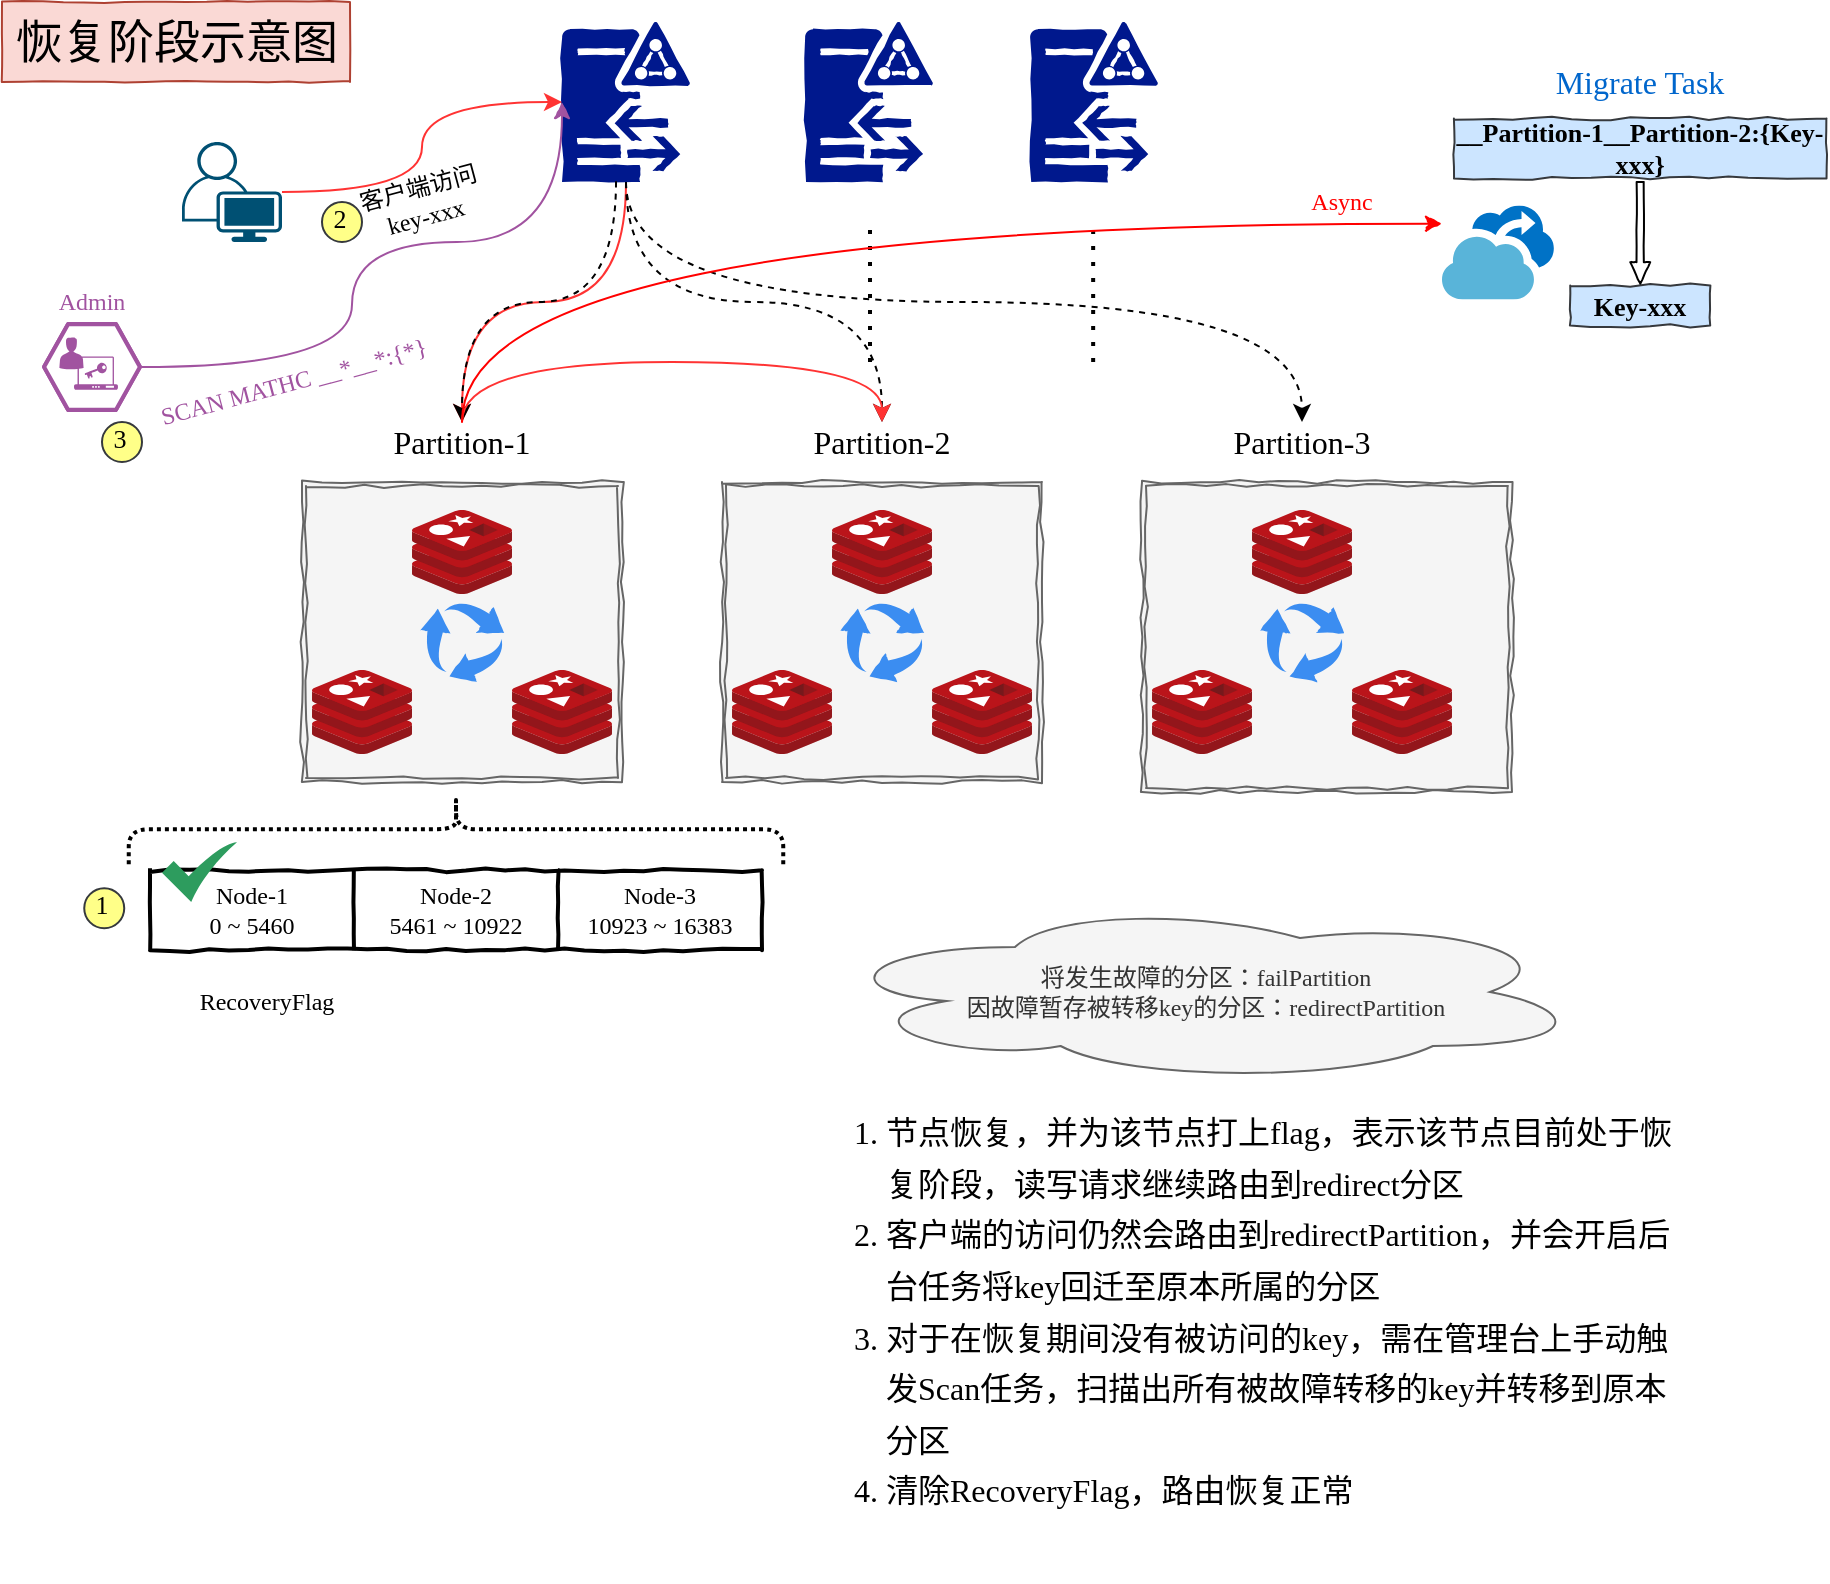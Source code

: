 <mxfile version="14.7.7" type="github">
  <diagram id="vCokj1778KDr5Ses3Ti8" name="Page-1">
    <mxGraphModel dx="2031" dy="1089" grid="1" gridSize="10" guides="1" tooltips="1" connect="1" arrows="1" fold="1" page="1" pageScale="1" pageWidth="827" pageHeight="1169" math="0" shadow="0">
      <root>
        <mxCell id="0" />
        <mxCell id="1" parent="0" />
        <mxCell id="nRLjxPD2J0OSJHSsYI21-68" style="edgeStyle=orthogonalEdgeStyle;curved=1;rounded=0;orthogonalLoop=1;jettySize=auto;html=1;fontFamily=Comic Sans MS;fontSize=16;exitX=0.5;exitY=1;exitDx=0;exitDy=0;exitPerimeter=0;dashed=1;" parent="1" source="nRLjxPD2J0OSJHSsYI21-7" target="nRLjxPD2J0OSJHSsYI21-48" edge="1">
          <mxGeometry relative="1" as="geometry" />
        </mxCell>
        <mxCell id="j68x0pg5eVrXGGbAdJ2o-10" style="edgeStyle=orthogonalEdgeStyle;curved=1;rounded=0;orthogonalLoop=1;jettySize=auto;html=1;entryX=0.5;entryY=0;entryDx=0;entryDy=0;fontFamily=Comic Sans MS;fontColor=#000000;strokeColor=#FF3333;" parent="1" source="nRLjxPD2J0OSJHSsYI21-7" target="nRLjxPD2J0OSJHSsYI21-33" edge="1">
          <mxGeometry relative="1" as="geometry" />
        </mxCell>
        <mxCell id="nRLjxPD2J0OSJHSsYI21-7" value="" style="aspect=fixed;pointerEvents=1;shadow=0;dashed=0;html=1;strokeColor=none;labelPosition=center;verticalLabelPosition=bottom;verticalAlign=top;align=center;fillColor=#00188D;shape=mxgraph.mscae.enterprise.d;comic=1;" parent="1" vertex="1">
          <mxGeometry x="608" y="50" width="64" height="80" as="geometry" />
        </mxCell>
        <mxCell id="nRLjxPD2J0OSJHSsYI21-29" value="" style="aspect=fixed;pointerEvents=1;shadow=0;dashed=0;html=1;strokeColor=none;labelPosition=center;verticalLabelPosition=bottom;verticalAlign=top;align=center;fillColor=#00188D;shape=mxgraph.mscae.enterprise.d;comic=1;" parent="1" vertex="1">
          <mxGeometry x="729.5" y="50" width="64" height="80" as="geometry" />
        </mxCell>
        <mxCell id="nRLjxPD2J0OSJHSsYI21-30" value="" style="aspect=fixed;pointerEvents=1;shadow=0;dashed=0;html=1;strokeColor=none;labelPosition=center;verticalLabelPosition=bottom;verticalAlign=top;align=center;fillColor=#00188D;shape=mxgraph.mscae.enterprise.d;comic=1;" parent="1" vertex="1">
          <mxGeometry x="842" y="50" width="64" height="80" as="geometry" />
        </mxCell>
        <mxCell id="nRLjxPD2J0OSJHSsYI21-34" value="" style="group" parent="1" vertex="1" connectable="0">
          <mxGeometry x="478" y="250" width="160" height="180" as="geometry" />
        </mxCell>
        <mxCell id="nRLjxPD2J0OSJHSsYI21-3" value="" style="shape=ext;double=1;rounded=0;whiteSpace=wrap;html=1;comic=1;treeMoving=0;treeFolding=0;container=1;fillColor=#f5f5f5;strokeColor=#666666;fontColor=#333333;" parent="nRLjxPD2J0OSJHSsYI21-34" vertex="1">
          <mxGeometry y="30" width="160" height="150" as="geometry">
            <mxRectangle x="540" y="370" width="50" height="40" as="alternateBounds" />
          </mxGeometry>
        </mxCell>
        <mxCell id="nRLjxPD2J0OSJHSsYI21-25" value="" style="aspect=fixed;html=1;points=[];align=center;image;fontSize=12;image=img/lib/mscae/Cache_Redis_Product.svg;comic=1;" parent="nRLjxPD2J0OSJHSsYI21-3" vertex="1">
          <mxGeometry x="55" y="14" width="50" height="42" as="geometry" />
        </mxCell>
        <mxCell id="nRLjxPD2J0OSJHSsYI21-26" value="" style="aspect=fixed;html=1;points=[];align=center;image;fontSize=12;image=img/lib/mscae/Cache_Redis_Product.svg;comic=1;" parent="nRLjxPD2J0OSJHSsYI21-3" vertex="1">
          <mxGeometry x="5" y="94" width="50" height="42" as="geometry" />
        </mxCell>
        <mxCell id="nRLjxPD2J0OSJHSsYI21-27" value="" style="aspect=fixed;html=1;points=[];align=center;image;fontSize=12;image=img/lib/mscae/Cache_Redis_Product.svg;comic=1;" parent="nRLjxPD2J0OSJHSsYI21-3" vertex="1">
          <mxGeometry x="105" y="94" width="50" height="42" as="geometry" />
        </mxCell>
        <mxCell id="nRLjxPD2J0OSJHSsYI21-33" value="Partition-1" style="text;html=1;strokeColor=none;fillColor=none;align=center;verticalAlign=middle;whiteSpace=wrap;rounded=0;dashed=1;dashPattern=1 4;labelBackgroundColor=none;comic=0;pointerEvents=1;fontFamily=Comic Sans MS;fontSize=16;" parent="nRLjxPD2J0OSJHSsYI21-34" vertex="1">
          <mxGeometry x="30" width="100" height="20" as="geometry" />
        </mxCell>
        <mxCell id="nRLjxPD2J0OSJHSsYI21-76" value="" style="html=1;aspect=fixed;strokeColor=none;shadow=0;align=center;verticalAlign=top;fillColor=#3B8DF1;shape=mxgraph.gcp2.arrow_cycle;dashed=1;labelBackgroundColor=none;comic=1;pointerEvents=1;fontFamily=Comic Sans MS;fontSize=13;" parent="nRLjxPD2J0OSJHSsYI21-34" vertex="1">
          <mxGeometry x="58.94" y="90" width="42.11" height="40" as="geometry" />
        </mxCell>
        <mxCell id="nRLjxPD2J0OSJHSsYI21-35" value="" style="group" parent="1" vertex="1" connectable="0">
          <mxGeometry x="688" y="250" width="160" height="180" as="geometry" />
        </mxCell>
        <mxCell id="nRLjxPD2J0OSJHSsYI21-36" value="" style="shape=ext;double=1;rounded=0;whiteSpace=wrap;html=1;comic=1;treeMoving=0;treeFolding=0;container=1;fillColor=#f5f5f5;strokeColor=#666666;fontColor=#333333;" parent="nRLjxPD2J0OSJHSsYI21-35" vertex="1">
          <mxGeometry y="30" width="160" height="150" as="geometry">
            <mxRectangle x="540" y="370" width="50" height="40" as="alternateBounds" />
          </mxGeometry>
        </mxCell>
        <mxCell id="nRLjxPD2J0OSJHSsYI21-37" value="" style="aspect=fixed;html=1;points=[];align=center;image;fontSize=12;image=img/lib/mscae/Cache_Redis_Product.svg;comic=1;" parent="nRLjxPD2J0OSJHSsYI21-36" vertex="1">
          <mxGeometry x="55" y="14" width="50" height="42" as="geometry" />
        </mxCell>
        <mxCell id="nRLjxPD2J0OSJHSsYI21-38" value="" style="aspect=fixed;html=1;points=[];align=center;image;fontSize=12;image=img/lib/mscae/Cache_Redis_Product.svg;comic=1;" parent="nRLjxPD2J0OSJHSsYI21-36" vertex="1">
          <mxGeometry x="5" y="94" width="50" height="42" as="geometry" />
        </mxCell>
        <mxCell id="nRLjxPD2J0OSJHSsYI21-39" value="" style="aspect=fixed;html=1;points=[];align=center;image;fontSize=12;image=img/lib/mscae/Cache_Redis_Product.svg;comic=1;" parent="nRLjxPD2J0OSJHSsYI21-36" vertex="1">
          <mxGeometry x="105" y="94" width="50" height="42" as="geometry" />
        </mxCell>
        <mxCell id="nRLjxPD2J0OSJHSsYI21-77" value="" style="html=1;aspect=fixed;strokeColor=none;shadow=0;align=center;verticalAlign=top;fillColor=#3B8DF1;shape=mxgraph.gcp2.arrow_cycle;dashed=1;labelBackgroundColor=none;comic=1;pointerEvents=1;fontFamily=Comic Sans MS;fontSize=13;" parent="nRLjxPD2J0OSJHSsYI21-36" vertex="1">
          <mxGeometry x="58.94" y="60" width="42.11" height="40" as="geometry" />
        </mxCell>
        <mxCell id="nRLjxPD2J0OSJHSsYI21-41" value="Partition-2" style="text;html=1;strokeColor=none;fillColor=none;align=center;verticalAlign=middle;whiteSpace=wrap;rounded=0;dashed=1;dashPattern=1 4;labelBackgroundColor=none;comic=0;pointerEvents=1;fontFamily=Comic Sans MS;fontSize=16;" parent="nRLjxPD2J0OSJHSsYI21-35" vertex="1">
          <mxGeometry x="30" width="100" height="20" as="geometry" />
        </mxCell>
        <mxCell id="nRLjxPD2J0OSJHSsYI21-42" value="" style="group" parent="1" vertex="1" connectable="0">
          <mxGeometry x="898" y="250" width="185" height="185" as="geometry" />
        </mxCell>
        <mxCell id="nRLjxPD2J0OSJHSsYI21-43" value="" style="shape=ext;double=1;rounded=0;whiteSpace=wrap;html=1;comic=1;treeMoving=0;treeFolding=0;container=1;fillColor=#f5f5f5;strokeColor=#666666;fontColor=#333333;" parent="nRLjxPD2J0OSJHSsYI21-42" vertex="1">
          <mxGeometry y="30" width="185" height="155" as="geometry">
            <mxRectangle x="540" y="370" width="50" height="40" as="alternateBounds" />
          </mxGeometry>
        </mxCell>
        <mxCell id="nRLjxPD2J0OSJHSsYI21-44" value="" style="aspect=fixed;html=1;points=[];align=center;image;fontSize=12;image=img/lib/mscae/Cache_Redis_Product.svg;comic=1;" parent="nRLjxPD2J0OSJHSsYI21-43" vertex="1">
          <mxGeometry x="55" y="14" width="50" height="42" as="geometry" />
        </mxCell>
        <mxCell id="nRLjxPD2J0OSJHSsYI21-45" value="" style="aspect=fixed;html=1;points=[];align=center;image;fontSize=12;image=img/lib/mscae/Cache_Redis_Product.svg;comic=1;" parent="nRLjxPD2J0OSJHSsYI21-43" vertex="1">
          <mxGeometry x="5" y="94" width="50" height="42" as="geometry" />
        </mxCell>
        <mxCell id="nRLjxPD2J0OSJHSsYI21-46" value="" style="aspect=fixed;html=1;points=[];align=center;image;fontSize=12;image=img/lib/mscae/Cache_Redis_Product.svg;comic=1;" parent="nRLjxPD2J0OSJHSsYI21-43" vertex="1">
          <mxGeometry x="105" y="94" width="50" height="42" as="geometry" />
        </mxCell>
        <mxCell id="nRLjxPD2J0OSJHSsYI21-78" value="" style="html=1;aspect=fixed;strokeColor=none;shadow=0;align=center;verticalAlign=top;fillColor=#3B8DF1;shape=mxgraph.gcp2.arrow_cycle;dashed=1;labelBackgroundColor=none;comic=1;pointerEvents=1;fontFamily=Comic Sans MS;fontSize=13;" parent="nRLjxPD2J0OSJHSsYI21-43" vertex="1">
          <mxGeometry x="58.95" y="60" width="42.11" height="40" as="geometry" />
        </mxCell>
        <mxCell id="nRLjxPD2J0OSJHSsYI21-48" value="Partition-3" style="text;html=1;strokeColor=none;fillColor=none;align=center;verticalAlign=middle;whiteSpace=wrap;rounded=0;dashed=1;dashPattern=1 4;labelBackgroundColor=none;comic=0;pointerEvents=1;fontFamily=Comic Sans MS;fontSize=16;" parent="nRLjxPD2J0OSJHSsYI21-42" vertex="1">
          <mxGeometry x="30" width="100" height="20" as="geometry" />
        </mxCell>
        <mxCell id="nRLjxPD2J0OSJHSsYI21-49" value="" style="shape=curlyBracket;whiteSpace=wrap;html=1;rounded=1;labelBackgroundColor=none;comic=0;pointerEvents=1;fontFamily=Comic Sans MS;fontSize=16;strokeColor=#000000;strokeWidth=2;fillColor=#ffffff;rotation=90;dashed=1;size=0.5;dashPattern=1 1;" parent="1" vertex="1">
          <mxGeometry x="537.5" y="290" width="35" height="327.25" as="geometry" />
        </mxCell>
        <mxCell id="nRLjxPD2J0OSJHSsYI21-51" value="" style="shape=table;html=1;whiteSpace=wrap;startSize=0;container=0;collapsible=0;childLayout=tableLayout;labelBackgroundColor=none;comic=1;pointerEvents=1;fontFamily=Comic Sans MS;fontSize=16;strokeColor=#000000;strokeWidth=2;fillColor=#ffffff;" parent="1" vertex="1">
          <mxGeometry x="402" y="474.12" width="306" height="40" as="geometry" />
        </mxCell>
        <mxCell id="nRLjxPD2J0OSJHSsYI21-52" value="" style="shape=partialRectangle;html=1;whiteSpace=wrap;collapsible=0;dropTarget=0;pointerEvents=0;fillColor=none;top=0;left=0;bottom=0;right=0;points=[[0,0.5],[1,0.5]];portConstraint=eastwest;" parent="nRLjxPD2J0OSJHSsYI21-51" vertex="1">
          <mxGeometry width="306" height="40" as="geometry" />
        </mxCell>
        <mxCell id="nRLjxPD2J0OSJHSsYI21-53" value="&lt;font face=&quot;Comic Sans MS&quot;&gt;Node-1&lt;br&gt;0 ~ 5460&lt;/font&gt;" style="shape=partialRectangle;html=1;whiteSpace=wrap;connectable=0;fillColor=none;top=0;left=0;bottom=0;right=0;overflow=hidden;container=0;" parent="nRLjxPD2J0OSJHSsYI21-52" vertex="1">
          <mxGeometry width="102" height="40" as="geometry" />
        </mxCell>
        <mxCell id="nRLjxPD2J0OSJHSsYI21-54" value="&lt;font face=&quot;Comic Sans MS&quot;&gt;Node-2&lt;br&gt;5461 ~ 10922&lt;/font&gt;" style="shape=partialRectangle;html=1;whiteSpace=wrap;connectable=0;fillColor=none;top=0;left=0;bottom=0;right=0;overflow=hidden;" parent="nRLjxPD2J0OSJHSsYI21-52" vertex="1">
          <mxGeometry x="102" width="102" height="40" as="geometry" />
        </mxCell>
        <mxCell id="nRLjxPD2J0OSJHSsYI21-55" value="&lt;font face=&quot;Comic Sans MS&quot;&gt;Node-3&lt;br&gt;10923 ~ 16383&lt;/font&gt;" style="shape=partialRectangle;html=1;whiteSpace=wrap;connectable=0;fillColor=none;top=0;left=0;bottom=0;right=0;overflow=hidden;" parent="nRLjxPD2J0OSJHSsYI21-52" vertex="1">
          <mxGeometry x="204" width="102" height="40" as="geometry" />
        </mxCell>
        <mxCell id="nRLjxPD2J0OSJHSsYI21-66" value="" style="endArrow=classic;html=1;fontFamily=Comic Sans MS;fontSize=16;exitX=0.422;exitY=0.995;exitDx=0;exitDy=0;exitPerimeter=0;edgeStyle=orthogonalEdgeStyle;curved=1;dashed=1;" parent="1" source="nRLjxPD2J0OSJHSsYI21-7" target="nRLjxPD2J0OSJHSsYI21-33" edge="1">
          <mxGeometry width="50" height="50" relative="1" as="geometry">
            <mxPoint x="688" y="220" as="sourcePoint" />
            <mxPoint x="588" y="250" as="targetPoint" />
          </mxGeometry>
        </mxCell>
        <mxCell id="nRLjxPD2J0OSJHSsYI21-67" value="" style="endArrow=classic;html=1;fontFamily=Comic Sans MS;fontSize=16;edgeStyle=orthogonalEdgeStyle;curved=1;exitX=0.5;exitY=1;exitDx=0;exitDy=0;exitPerimeter=0;dashed=1;entryX=0.5;entryY=0;entryDx=0;entryDy=0;" parent="1" source="nRLjxPD2J0OSJHSsYI21-7" target="nRLjxPD2J0OSJHSsYI21-41" edge="1">
          <mxGeometry width="50" height="50" relative="1" as="geometry">
            <mxPoint x="638" y="140" as="sourcePoint" />
            <mxPoint x="747.59" y="246.4" as="targetPoint" />
          </mxGeometry>
        </mxCell>
        <mxCell id="nRLjxPD2J0OSJHSsYI21-69" value="" style="endArrow=none;dashed=1;html=1;dashPattern=1 3;strokeWidth=2;fontFamily=Comic Sans MS;fontSize=16;" parent="1" edge="1">
          <mxGeometry width="50" height="50" relative="1" as="geometry">
            <mxPoint x="762" y="220" as="sourcePoint" />
            <mxPoint x="762" y="150" as="targetPoint" />
          </mxGeometry>
        </mxCell>
        <mxCell id="nRLjxPD2J0OSJHSsYI21-70" value="" style="endArrow=none;dashed=1;html=1;dashPattern=1 3;strokeWidth=2;fontFamily=Comic Sans MS;fontSize=16;" parent="1" edge="1">
          <mxGeometry width="50" height="50" relative="1" as="geometry">
            <mxPoint x="873.58" y="220" as="sourcePoint" />
            <mxPoint x="873.58" y="150" as="targetPoint" />
          </mxGeometry>
        </mxCell>
        <mxCell id="nRLjxPD2J0OSJHSsYI21-86" value="1" style="ellipse;whiteSpace=wrap;html=1;aspect=fixed;strokeWidth=1;fontFamily=Tahoma;spacingBottom=4;spacingRight=2;strokeColor=#36393d;labelBackgroundColor=none;comic=1;pointerEvents=1;fontSize=13;fillColor=#ffff88;" parent="1" vertex="1">
          <mxGeometry x="369.12" y="483.12" width="20" height="20" as="geometry" />
        </mxCell>
        <mxCell id="nRLjxPD2J0OSJHSsYI21-89" value="2" style="ellipse;whiteSpace=wrap;html=1;aspect=fixed;strokeWidth=1;fontFamily=Tahoma;spacingBottom=4;spacingRight=2;strokeColor=#36393d;labelBackgroundColor=none;comic=1;pointerEvents=1;fontSize=13;fillColor=#ffff88;" parent="1" vertex="1">
          <mxGeometry x="488" y="140" width="20" height="20" as="geometry" />
        </mxCell>
        <mxCell id="nRLjxPD2J0OSJHSsYI21-90" value="Key-xxx" style="text;html=1;fillColor=#cce5ff;align=center;verticalAlign=middle;whiteSpace=wrap;rounded=0;labelBackgroundColor=none;comic=1;pointerEvents=1;fontFamily=Comic Sans MS;fontSize=13;fontStyle=1;strokeColor=#36393d;" parent="1" vertex="1">
          <mxGeometry x="1112.11" y="181.75" width="70" height="20" as="geometry" />
        </mxCell>
        <mxCell id="nRLjxPD2J0OSJHSsYI21-91" value="&lt;ol style=&quot;line-height: 160%&quot;&gt;&lt;li&gt;&lt;span&gt;节点恢复&lt;/span&gt;&lt;span&gt;，并为该节点打上flag，表示该节点目前处于恢复阶段，读写请求继续路由到redirect分区&lt;/span&gt;&lt;/li&gt;&lt;li&gt;&lt;span&gt;客户端的访问仍然会路由到redirectPartition，并会开启后台任务将key回迁至原本所属的分区&lt;/span&gt;&lt;br&gt;&lt;/li&gt;&lt;li&gt;对于在恢复期间没有被访问的key，需在管理台上手动触发Scan任务，扫描出所有被故障转移的key并转移到原本分区&lt;/li&gt;&lt;li&gt;清除RecoveryFlag，路由恢复正常&lt;/li&gt;&lt;/ol&gt;" style="text;strokeColor=none;fillColor=none;html=1;whiteSpace=wrap;verticalAlign=middle;overflow=hidden;labelBackgroundColor=none;comic=1;pointerEvents=1;fontFamily=Comic Sans MS;fontSize=16;spacingTop=0;jiggle=1;spacing=0;" parent="1" vertex="1">
          <mxGeometry x="729.5" y="560" width="440" height="270" as="geometry" />
        </mxCell>
        <mxCell id="nRLjxPD2J0OSJHSsYI21-98" value="__Partition-1__Partition-2:{Key-xxx}" style="text;html=1;fillColor=#cce5ff;align=center;verticalAlign=middle;whiteSpace=wrap;rounded=0;labelBackgroundColor=none;comic=1;pointerEvents=1;fontFamily=Comic Sans MS;fontSize=13;fontStyle=1;strokeColor=#36393d;" parent="1" vertex="1">
          <mxGeometry x="1053.95" y="98.25" width="186.32" height="30" as="geometry" />
        </mxCell>
        <mxCell id="nRLjxPD2J0OSJHSsYI21-100" value="" style="verticalLabelPosition=bottom;verticalAlign=top;html=1;strokeWidth=1;shape=mxgraph.arrows2.arrow;dy=0.64;dx=10.81;notch=0;labelBackgroundColor=none;comic=1;jiggle=1;pointerEvents=1;fontFamily=Comic Sans MS;fontSize=13;fillColor=#ffffff;rotation=90;" parent="1" vertex="1">
          <mxGeometry x="1121.67" y="150.44" width="50.89" height="10" as="geometry" />
        </mxCell>
        <mxCell id="nRLjxPD2J0OSJHSsYI21-101" value="恢复阶段示意图" style="text;strokeColor=#ae4132;fillColor=#fad9d5;html=1;fontSize=23;fontStyle=0;verticalAlign=middle;align=center;labelBackgroundColor=none;comic=1;jiggle=1;pointerEvents=1;fontFamily=Comic Sans MS;" parent="1" vertex="1">
          <mxGeometry x="328" y="40" width="174" height="40" as="geometry" />
        </mxCell>
        <mxCell id="j68x0pg5eVrXGGbAdJ2o-1" value="" style="html=1;aspect=fixed;strokeColor=none;shadow=0;align=center;verticalAlign=top;fillColor=#2D9C5E;shape=mxgraph.gcp2.check" parent="1" vertex="1">
          <mxGeometry x="408" y="460" width="37.5" height="30" as="geometry" />
        </mxCell>
        <mxCell id="j68x0pg5eVrXGGbAdJ2o-3" value="" style="shape=image;html=1;verticalAlign=top;verticalLabelPosition=bottom;labelBackgroundColor=#ffffff;imageAspect=0;aspect=fixed;image=https://cdn4.iconfinder.com/data/icons/basic-ui-2-line/32/information-mark-letter-info-sign-128.png" parent="1" vertex="1">
          <mxGeometry x="398" y="530" width="20" height="20" as="geometry" />
        </mxCell>
        <mxCell id="j68x0pg5eVrXGGbAdJ2o-5" style="edgeStyle=orthogonalEdgeStyle;rounded=0;orthogonalLoop=1;jettySize=auto;html=1;entryX=0;entryY=0.5;entryDx=0;entryDy=0;entryPerimeter=0;curved=1;strokeColor=#FF3333;" parent="1" source="j68x0pg5eVrXGGbAdJ2o-4" target="nRLjxPD2J0OSJHSsYI21-7" edge="1">
          <mxGeometry relative="1" as="geometry" />
        </mxCell>
        <mxCell id="j68x0pg5eVrXGGbAdJ2o-4" value="" style="points=[[0.35,0,0],[0.98,0.51,0],[1,0.71,0],[0.67,1,0],[0,0.795,0],[0,0.65,0]];verticalLabelPosition=bottom;html=1;verticalAlign=top;aspect=fixed;align=center;pointerEvents=1;shape=mxgraph.cisco19.user;fillColor=#005073;strokeColor=none;" parent="1" vertex="1">
          <mxGeometry x="418" y="110" width="50" height="50" as="geometry" />
        </mxCell>
        <mxCell id="j68x0pg5eVrXGGbAdJ2o-8" value="客户端访问key-xxx" style="text;html=1;strokeColor=none;fillColor=none;align=center;verticalAlign=middle;whiteSpace=wrap;rounded=0;fontFamily=Comic Sans MS;rotation=-15;" parent="1" vertex="1">
          <mxGeometry x="502.5" y="130" width="70" height="20" as="geometry" />
        </mxCell>
        <mxCell id="j68x0pg5eVrXGGbAdJ2o-9" value="RecoveryFlag" style="text;html=1;strokeColor=none;fillColor=none;align=center;verticalAlign=middle;whiteSpace=wrap;rounded=0;fontFamily=Comic Sans MS;" parent="1" vertex="1">
          <mxGeometry x="423" y="530" width="75" height="20" as="geometry" />
        </mxCell>
        <mxCell id="j68x0pg5eVrXGGbAdJ2o-11" style="edgeStyle=orthogonalEdgeStyle;curved=1;rounded=0;orthogonalLoop=1;jettySize=auto;html=1;entryX=0.5;entryY=0;entryDx=0;entryDy=0;fontFamily=Comic Sans MS;fontColor=#000000;strokeColor=#FF3333;exitX=0.5;exitY=0;exitDx=0;exitDy=0;" parent="1" source="nRLjxPD2J0OSJHSsYI21-33" target="nRLjxPD2J0OSJHSsYI21-41" edge="1">
          <mxGeometry relative="1" as="geometry">
            <Array as="points">
              <mxPoint x="558" y="220" />
              <mxPoint x="768" y="220" />
            </Array>
          </mxGeometry>
        </mxCell>
        <mxCell id="j68x0pg5eVrXGGbAdJ2o-13" value="将发生故障的分区：failPartition&lt;br&gt;因故障暂存被转移key的分区：redirectPartition" style="ellipse;shape=cloud;whiteSpace=wrap;html=1;fontFamily=Comic Sans MS;fontColor=#333333;fillColor=#f5f5f5;strokeColor=#666666;" parent="1" vertex="1">
          <mxGeometry x="739.5" y="490" width="380" height="90" as="geometry" />
        </mxCell>
        <mxCell id="j68x0pg5eVrXGGbAdJ2o-15" value="" style="aspect=fixed;html=1;points=[];align=center;image;fontSize=12;image=img/lib/mscae/Backup.svg;fontFamily=Comic Sans MS;fontColor=#000000;" parent="1" vertex="1">
          <mxGeometry x="1048" y="141.75" width="55.95" height="47" as="geometry" />
        </mxCell>
        <mxCell id="j68x0pg5eVrXGGbAdJ2o-17" style="edgeStyle=orthogonalEdgeStyle;curved=1;rounded=0;comic=1;orthogonalLoop=1;jettySize=auto;html=1;fontFamily=Comic Sans MS;fontColor=#000000;exitX=0.5;exitY=0;exitDx=0;exitDy=0;entryX=0;entryY=0.193;entryDx=0;entryDy=0;entryPerimeter=0;strokeColor=#FF0000;" parent="1" source="nRLjxPD2J0OSJHSsYI21-33" target="j68x0pg5eVrXGGbAdJ2o-15" edge="1">
          <mxGeometry relative="1" as="geometry">
            <mxPoint x="1045" y="157" as="targetPoint" />
            <Array as="points">
              <mxPoint x="558" y="151" />
            </Array>
          </mxGeometry>
        </mxCell>
        <mxCell id="j68x0pg5eVrXGGbAdJ2o-18" value="&lt;font color=&quot;#ff0000&quot;&gt;Async&lt;/font&gt;" style="text;html=1;strokeColor=none;fillColor=none;align=center;verticalAlign=middle;whiteSpace=wrap;rounded=0;fontFamily=Comic Sans MS;fontColor=#000000;" parent="1" vertex="1">
          <mxGeometry x="978" y="130" width="40" height="20" as="geometry" />
        </mxCell>
        <mxCell id="j68x0pg5eVrXGGbAdJ2o-21" value="" style="group" parent="1" vertex="1" connectable="0">
          <mxGeometry x="348" y="180" width="50" height="65" as="geometry" />
        </mxCell>
        <mxCell id="j68x0pg5eVrXGGbAdJ2o-19" value="" style="verticalLabelPosition=bottom;html=1;fillColor=#A153A0;strokeColor=#ffffff;verticalAlign=top;align=center;points=[[0,0.5,0],[0.125,0.25,0],[0.25,0,0],[0.5,0,0],[0.75,0,0],[0.875,0.25,0],[1,0.5,0],[0.875,0.75,0],[0.75,1,0],[0.5,1,0],[0.125,0.75,0]];pointerEvents=1;shape=mxgraph.cisco_safe.compositeIcon;bgIcon=mxgraph.cisco_safe.design.blank_device;resIcon=mxgraph.cisco_safe.design.client_firewall;fontFamily=Comic Sans MS;fontColor=#000000;" parent="j68x0pg5eVrXGGbAdJ2o-21" vertex="1">
          <mxGeometry y="20" width="50" height="45" as="geometry" />
        </mxCell>
        <mxCell id="j68x0pg5eVrXGGbAdJ2o-20" value="Admin" style="text;html=1;strokeColor=none;fillColor=none;align=center;verticalAlign=middle;whiteSpace=wrap;rounded=0;fontFamily=Comic Sans MS;fontColor=#A153A0;" parent="j68x0pg5eVrXGGbAdJ2o-21" vertex="1">
          <mxGeometry x="5" width="40" height="20" as="geometry" />
        </mxCell>
        <mxCell id="j68x0pg5eVrXGGbAdJ2o-22" style="edgeStyle=orthogonalEdgeStyle;rounded=0;comic=1;orthogonalLoop=1;jettySize=auto;html=1;fontFamily=Comic Sans MS;fontColor=#A153A0;entryX=0;entryY=0.5;entryDx=0;entryDy=0;entryPerimeter=0;strokeColor=#A153A0;exitX=1;exitY=0.5;exitDx=0;exitDy=0;exitPerimeter=0;curved=1;" parent="1" source="j68x0pg5eVrXGGbAdJ2o-19" target="nRLjxPD2J0OSJHSsYI21-7" edge="1">
          <mxGeometry relative="1" as="geometry">
            <mxPoint x="480" y="200" as="targetPoint" />
            <Array as="points">
              <mxPoint x="503" y="222" />
              <mxPoint x="503" y="160" />
              <mxPoint x="608" y="160" />
            </Array>
          </mxGeometry>
        </mxCell>
        <mxCell id="j68x0pg5eVrXGGbAdJ2o-23" value="SCAN MATHC __*__*:{*}" style="text;html=1;strokeColor=none;fillColor=none;align=center;verticalAlign=middle;whiteSpace=wrap;rounded=0;fontFamily=Comic Sans MS;fontColor=#A153A0;fontSize=12;rotation=-15;" parent="1" vertex="1">
          <mxGeometry x="389.12" y="220" width="170" height="20" as="geometry" />
        </mxCell>
        <mxCell id="j68x0pg5eVrXGGbAdJ2o-24" value="3" style="ellipse;whiteSpace=wrap;html=1;aspect=fixed;strokeWidth=1;fontFamily=Tahoma;spacingBottom=4;spacingRight=2;strokeColor=#36393d;labelBackgroundColor=none;comic=1;pointerEvents=1;fontSize=13;fillColor=#ffff88;" parent="1" vertex="1">
          <mxGeometry x="378" y="250" width="20" height="20" as="geometry" />
        </mxCell>
        <mxCell id="AgQHRdWU_nnNF8746T_x-1" value="Migrate Task" style="text;html=1;strokeColor=none;fillColor=none;align=center;verticalAlign=middle;whiteSpace=wrap;rounded=0;fontFamily=Comic Sans MS;fontSize=16;fontColor=#0066CC;" vertex="1" parent="1">
          <mxGeometry x="1091.17" y="70" width="111.89" height="20" as="geometry" />
        </mxCell>
      </root>
    </mxGraphModel>
  </diagram>
</mxfile>
